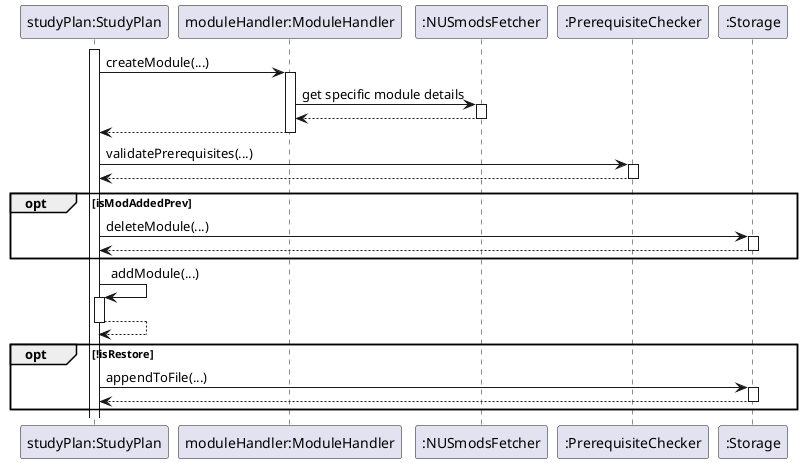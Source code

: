 @startuml
'https://plantuml.com/sequence-diagram
Participant "studyPlan:StudyPlan" as StudyPlan
Participant "moduleHandler:ModuleHandler" as ModuleHandler
Participant ":NUSmodsFetcher" as NUSmodsFetcher
Participant ":PrerequisiteChecker" as PrerequisiteChecker
Participant ":Storage" as Storage
activate StudyPlan
StudyPlan-> ModuleHandler: createModule(...)
activate ModuleHandler
ModuleHandler -> NUSmodsFetcher: get specific module details
activate NUSmodsFetcher
return
return
StudyPlan-> PrerequisiteChecker: validatePrerequisites(...)
activate PrerequisiteChecker
return
opt isModAddedPrev
    StudyPlan->Storage : deleteModule(...)
    activate Storage
    return
end
StudyPlan-> StudyPlan: addModule(...)
activate StudyPlan
return
opt !isRestore
    StudyPlan -> Storage : appendToFile(...)
    activate Storage
    return
end



@enduml